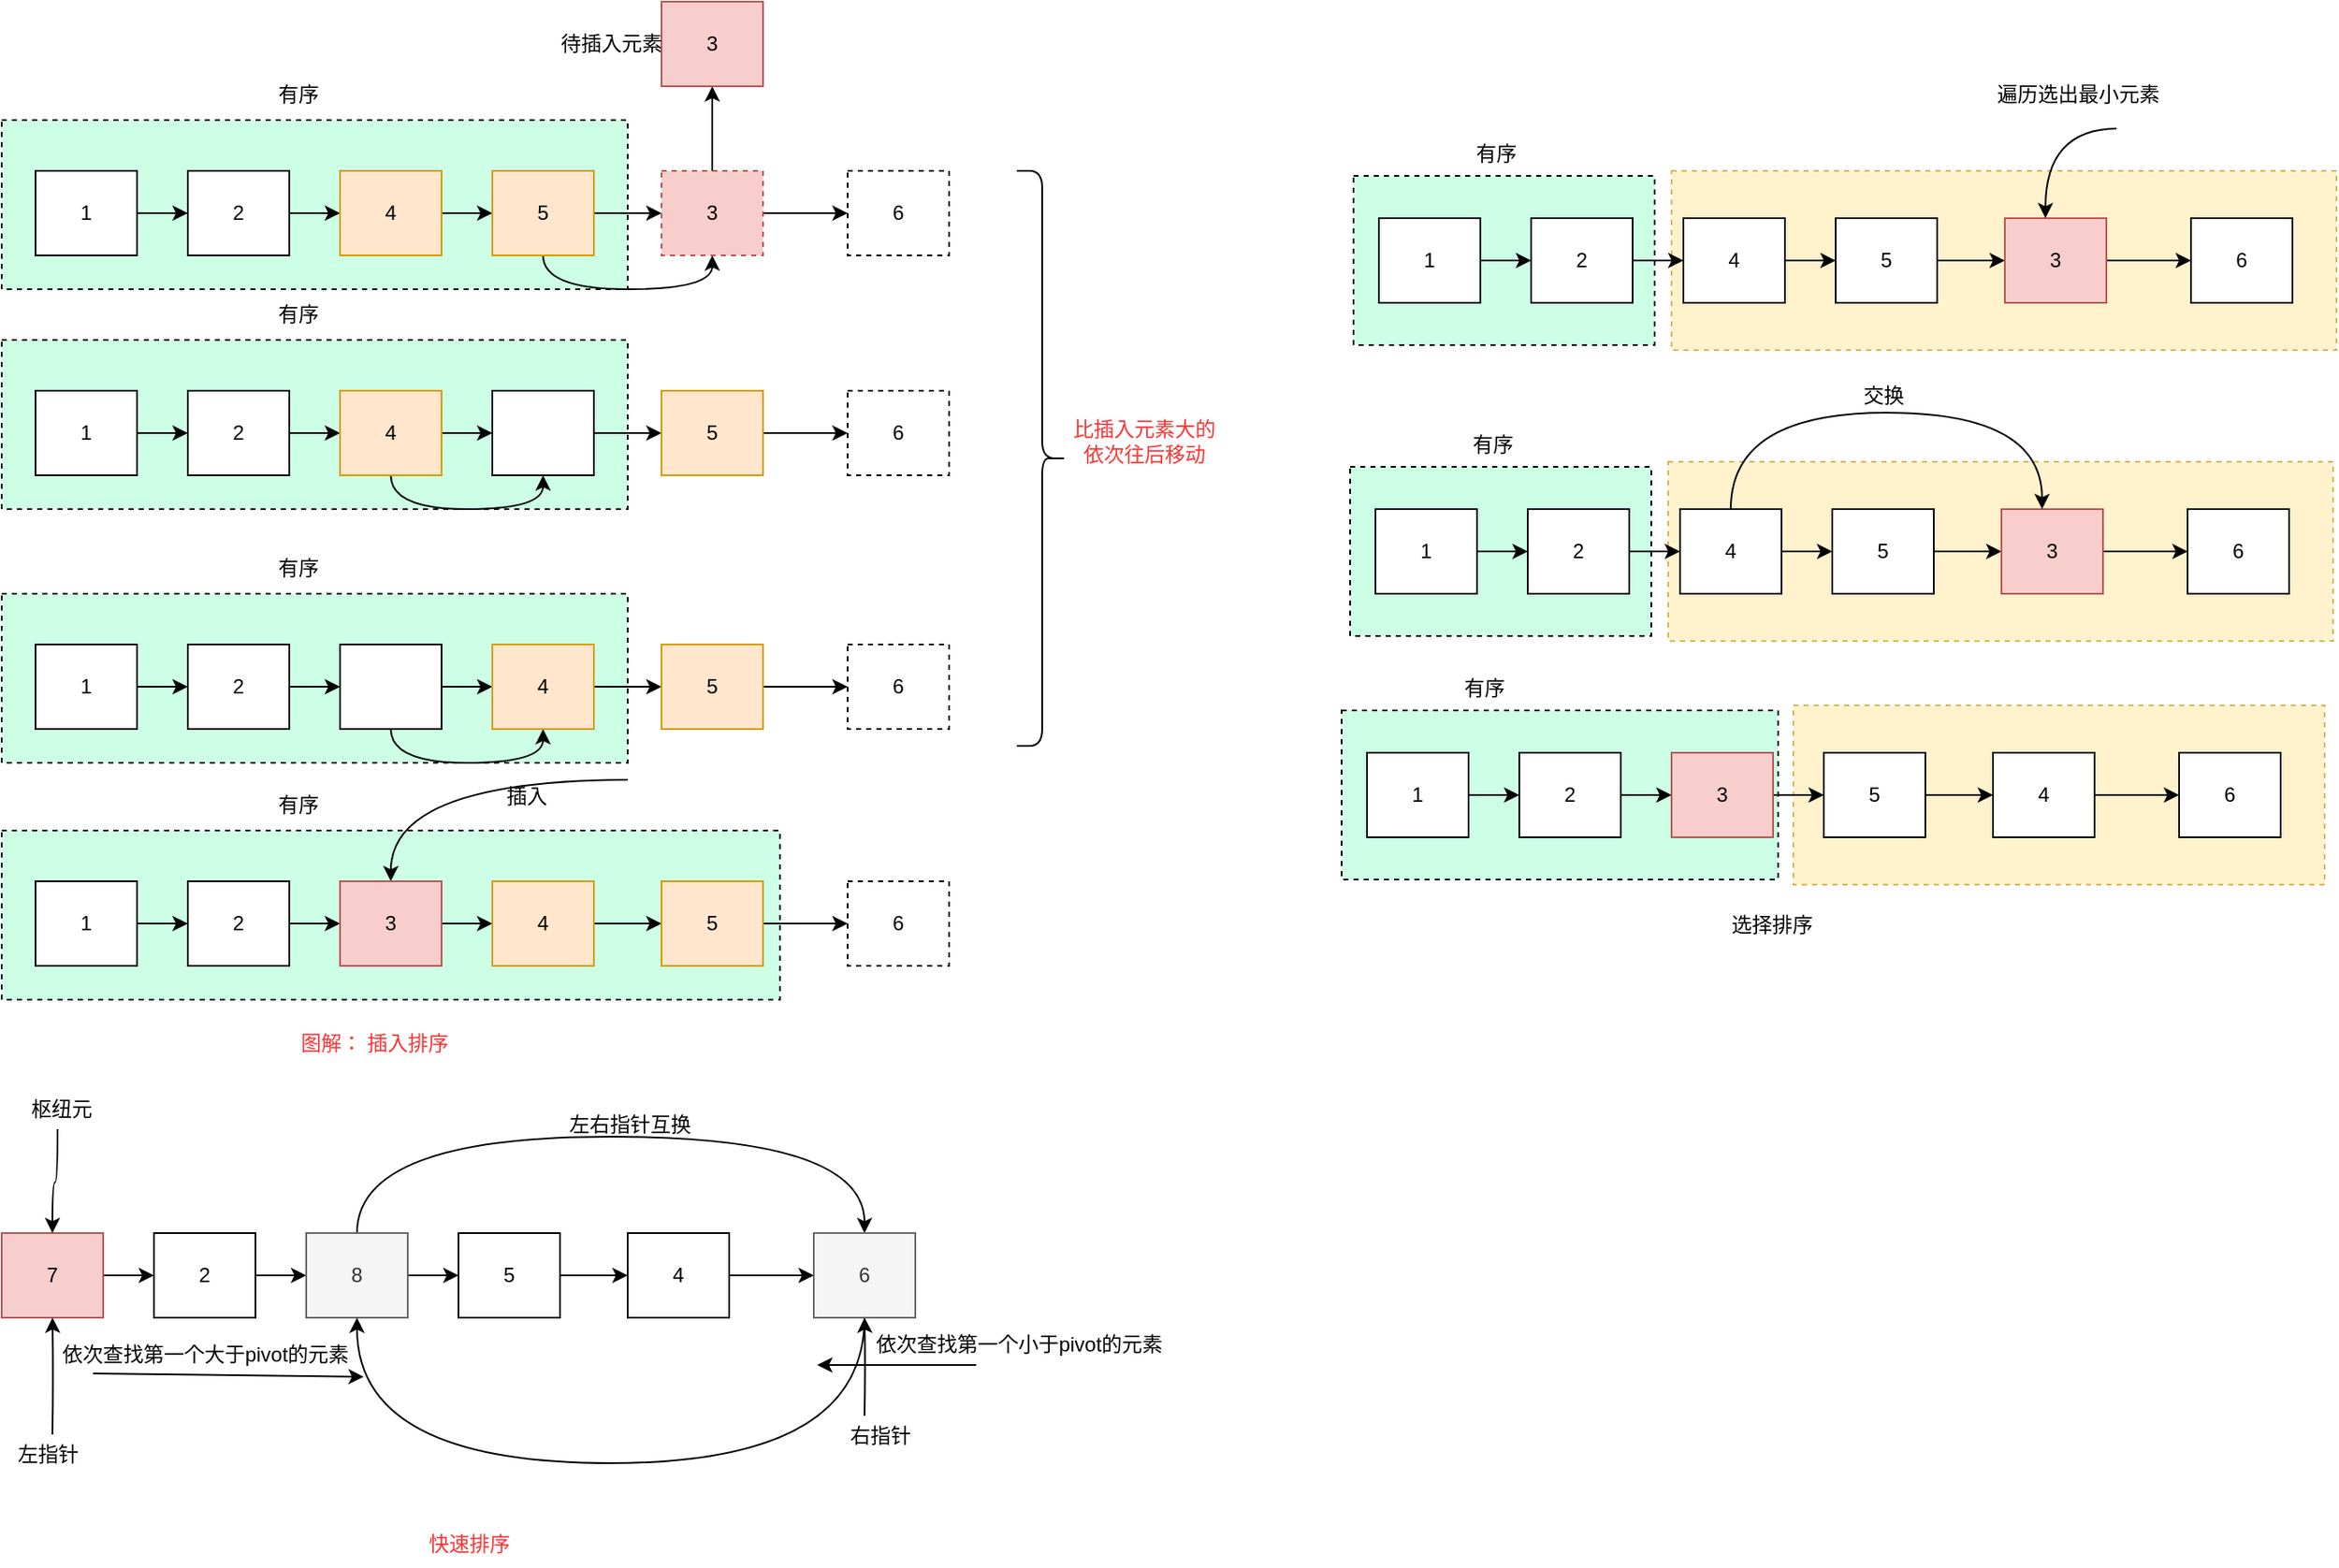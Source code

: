 <mxfile version="20.2.8" type="device" pages="2"><diagram id="nlC44COcaokmR6bf1YFJ" name="插入排序"><mxGraphModel dx="885" dy="680" grid="0" gridSize="10" guides="1" tooltips="1" connect="1" arrows="1" fold="1" page="0" pageScale="1" pageWidth="827" pageHeight="1169" math="0" shadow="0"><root><mxCell id="0"/><mxCell id="1" parent="0"/><mxCell id="fvYMQUZcNDTugjtBqAaT-16" value="" style="rounded=0;whiteSpace=wrap;html=1;fillColor=#fff2cc;dashed=1;strokeColor=#d6b656;" vertex="1" parent="1"><mxGeometry x="987" y="170" width="393" height="106" as="geometry"/></mxCell><mxCell id="fvYMQUZcNDTugjtBqAaT-14" value="" style="rounded=0;whiteSpace=wrap;html=1;dashed=1;fillColor=#CCFFE6;" vertex="1" parent="1"><mxGeometry x="799" y="173" width="178" height="100" as="geometry"/></mxCell><mxCell id="U-4gloCFDGITjhN9kvPn-51" value="" style="rounded=0;whiteSpace=wrap;html=1;dashed=1;fillColor=#CCFFE6;" vertex="1" parent="1"><mxGeometry y="560" width="460" height="100" as="geometry"/></mxCell><mxCell id="U-4gloCFDGITjhN9kvPn-13" value="" style="rounded=0;whiteSpace=wrap;html=1;dashed=1;fillColor=#CCFFE6;" vertex="1" parent="1"><mxGeometry y="140" width="370" height="100" as="geometry"/></mxCell><mxCell id="U-4gloCFDGITjhN9kvPn-3" value="" style="edgeStyle=orthogonalEdgeStyle;rounded=0;orthogonalLoop=1;jettySize=auto;html=1;" edge="1" parent="1" source="U-4gloCFDGITjhN9kvPn-1" target="U-4gloCFDGITjhN9kvPn-2"><mxGeometry relative="1" as="geometry"/></mxCell><mxCell id="U-4gloCFDGITjhN9kvPn-1" value="1" style="rounded=0;whiteSpace=wrap;html=1;" vertex="1" parent="1"><mxGeometry x="20" y="170" width="60" height="50" as="geometry"/></mxCell><mxCell id="U-4gloCFDGITjhN9kvPn-5" value="" style="edgeStyle=orthogonalEdgeStyle;rounded=0;orthogonalLoop=1;jettySize=auto;html=1;" edge="1" parent="1" source="U-4gloCFDGITjhN9kvPn-2" target="U-4gloCFDGITjhN9kvPn-4"><mxGeometry relative="1" as="geometry"/></mxCell><mxCell id="U-4gloCFDGITjhN9kvPn-2" value="2" style="rounded=0;whiteSpace=wrap;html=1;" vertex="1" parent="1"><mxGeometry x="110" y="170" width="60" height="50" as="geometry"/></mxCell><mxCell id="U-4gloCFDGITjhN9kvPn-7" value="" style="edgeStyle=orthogonalEdgeStyle;rounded=0;orthogonalLoop=1;jettySize=auto;html=1;" edge="1" parent="1" source="U-4gloCFDGITjhN9kvPn-4" target="U-4gloCFDGITjhN9kvPn-6"><mxGeometry relative="1" as="geometry"/></mxCell><mxCell id="U-4gloCFDGITjhN9kvPn-4" value="4" style="rounded=0;whiteSpace=wrap;html=1;fillColor=#ffe6cc;strokeColor=#d79b00;" vertex="1" parent="1"><mxGeometry x="200" y="170" width="60" height="50" as="geometry"/></mxCell><mxCell id="U-4gloCFDGITjhN9kvPn-10" value="" style="edgeStyle=orthogonalEdgeStyle;rounded=0;orthogonalLoop=1;jettySize=auto;html=1;" edge="1" parent="1" source="U-4gloCFDGITjhN9kvPn-6" target="U-4gloCFDGITjhN9kvPn-9"><mxGeometry relative="1" as="geometry"/></mxCell><mxCell id="U-4gloCFDGITjhN9kvPn-17" style="edgeStyle=orthogonalEdgeStyle;rounded=0;orthogonalLoop=1;jettySize=auto;html=1;exitX=0.5;exitY=1;exitDx=0;exitDy=0;entryX=0.5;entryY=1;entryDx=0;entryDy=0;curved=1;" edge="1" parent="1" source="U-4gloCFDGITjhN9kvPn-6" target="U-4gloCFDGITjhN9kvPn-9"><mxGeometry relative="1" as="geometry"/></mxCell><mxCell id="U-4gloCFDGITjhN9kvPn-6" value="5" style="rounded=0;whiteSpace=wrap;html=1;fillColor=#ffe6cc;strokeColor=#d79b00;" vertex="1" parent="1"><mxGeometry x="290" y="170" width="60" height="50" as="geometry"/></mxCell><mxCell id="U-4gloCFDGITjhN9kvPn-12" value="" style="edgeStyle=orthogonalEdgeStyle;rounded=0;orthogonalLoop=1;jettySize=auto;html=1;" edge="1" parent="1" source="U-4gloCFDGITjhN9kvPn-9" target="U-4gloCFDGITjhN9kvPn-11"><mxGeometry relative="1" as="geometry"/></mxCell><mxCell id="U-4gloCFDGITjhN9kvPn-16" value="" style="edgeStyle=orthogonalEdgeStyle;rounded=0;orthogonalLoop=1;jettySize=auto;html=1;" edge="1" parent="1" source="U-4gloCFDGITjhN9kvPn-9" target="U-4gloCFDGITjhN9kvPn-15"><mxGeometry relative="1" as="geometry"/></mxCell><mxCell id="U-4gloCFDGITjhN9kvPn-9" value="3" style="rounded=0;whiteSpace=wrap;html=1;fillColor=#f8cecc;strokeColor=#b85450;dashed=1;" vertex="1" parent="1"><mxGeometry x="390" y="170" width="60" height="50" as="geometry"/></mxCell><mxCell id="U-4gloCFDGITjhN9kvPn-11" value="6" style="rounded=0;whiteSpace=wrap;html=1;dashed=1;" vertex="1" parent="1"><mxGeometry x="500" y="170" width="60" height="50" as="geometry"/></mxCell><mxCell id="U-4gloCFDGITjhN9kvPn-14" value="有序" style="text;html=1;align=center;verticalAlign=middle;resizable=0;points=[];autosize=1;strokeColor=none;fillColor=none;" vertex="1" parent="1"><mxGeometry x="150" y="110" width="50" height="30" as="geometry"/></mxCell><mxCell id="U-4gloCFDGITjhN9kvPn-15" value="3" style="rounded=0;whiteSpace=wrap;html=1;fillColor=#f8cecc;strokeColor=#b85450;" vertex="1" parent="1"><mxGeometry x="390" y="70" width="60" height="50" as="geometry"/></mxCell><mxCell id="U-4gloCFDGITjhN9kvPn-18" value="" style="rounded=0;whiteSpace=wrap;html=1;dashed=1;fillColor=#CCFFE6;" vertex="1" parent="1"><mxGeometry y="270" width="370" height="100" as="geometry"/></mxCell><mxCell id="U-4gloCFDGITjhN9kvPn-19" value="" style="edgeStyle=orthogonalEdgeStyle;rounded=0;orthogonalLoop=1;jettySize=auto;html=1;" edge="1" parent="1" source="U-4gloCFDGITjhN9kvPn-20" target="U-4gloCFDGITjhN9kvPn-22"><mxGeometry relative="1" as="geometry"/></mxCell><mxCell id="U-4gloCFDGITjhN9kvPn-20" value="1" style="rounded=0;whiteSpace=wrap;html=1;" vertex="1" parent="1"><mxGeometry x="20" y="300" width="60" height="50" as="geometry"/></mxCell><mxCell id="U-4gloCFDGITjhN9kvPn-21" value="" style="edgeStyle=orthogonalEdgeStyle;rounded=0;orthogonalLoop=1;jettySize=auto;html=1;" edge="1" parent="1" source="U-4gloCFDGITjhN9kvPn-22" target="U-4gloCFDGITjhN9kvPn-24"><mxGeometry relative="1" as="geometry"/></mxCell><mxCell id="U-4gloCFDGITjhN9kvPn-22" value="2" style="rounded=0;whiteSpace=wrap;html=1;" vertex="1" parent="1"><mxGeometry x="110" y="300" width="60" height="50" as="geometry"/></mxCell><mxCell id="U-4gloCFDGITjhN9kvPn-23" value="" style="edgeStyle=orthogonalEdgeStyle;rounded=0;orthogonalLoop=1;jettySize=auto;html=1;" edge="1" parent="1" source="U-4gloCFDGITjhN9kvPn-24" target="U-4gloCFDGITjhN9kvPn-27"><mxGeometry relative="1" as="geometry"/></mxCell><mxCell id="U-4gloCFDGITjhN9kvPn-34" style="edgeStyle=orthogonalEdgeStyle;curved=1;rounded=0;orthogonalLoop=1;jettySize=auto;html=1;exitX=0.5;exitY=1;exitDx=0;exitDy=0;entryX=0.5;entryY=1;entryDx=0;entryDy=0;" edge="1" parent="1" source="U-4gloCFDGITjhN9kvPn-24" target="U-4gloCFDGITjhN9kvPn-27"><mxGeometry relative="1" as="geometry"/></mxCell><mxCell id="U-4gloCFDGITjhN9kvPn-24" value="4" style="rounded=0;whiteSpace=wrap;html=1;fillColor=#ffe6cc;strokeColor=#d79b00;" vertex="1" parent="1"><mxGeometry x="200" y="300" width="60" height="50" as="geometry"/></mxCell><mxCell id="U-4gloCFDGITjhN9kvPn-25" value="" style="edgeStyle=orthogonalEdgeStyle;rounded=0;orthogonalLoop=1;jettySize=auto;html=1;" edge="1" parent="1" source="U-4gloCFDGITjhN9kvPn-27" target="U-4gloCFDGITjhN9kvPn-30"><mxGeometry relative="1" as="geometry"/></mxCell><mxCell id="U-4gloCFDGITjhN9kvPn-27" value="" style="rounded=0;whiteSpace=wrap;html=1;" vertex="1" parent="1"><mxGeometry x="290" y="300" width="60" height="50" as="geometry"/></mxCell><mxCell id="U-4gloCFDGITjhN9kvPn-28" value="" style="edgeStyle=orthogonalEdgeStyle;rounded=0;orthogonalLoop=1;jettySize=auto;html=1;" edge="1" parent="1" source="U-4gloCFDGITjhN9kvPn-30" target="U-4gloCFDGITjhN9kvPn-31"><mxGeometry relative="1" as="geometry"/></mxCell><mxCell id="U-4gloCFDGITjhN9kvPn-30" value="5" style="rounded=0;whiteSpace=wrap;html=1;fillColor=#ffe6cc;strokeColor=#d79b00;" vertex="1" parent="1"><mxGeometry x="390" y="300" width="60" height="50" as="geometry"/></mxCell><mxCell id="U-4gloCFDGITjhN9kvPn-31" value="6" style="rounded=0;whiteSpace=wrap;html=1;dashed=1;" vertex="1" parent="1"><mxGeometry x="500" y="300" width="60" height="50" as="geometry"/></mxCell><mxCell id="U-4gloCFDGITjhN9kvPn-32" value="有序" style="text;html=1;align=center;verticalAlign=middle;resizable=0;points=[];autosize=1;strokeColor=none;fillColor=none;" vertex="1" parent="1"><mxGeometry x="150" y="240" width="50" height="30" as="geometry"/></mxCell><mxCell id="U-4gloCFDGITjhN9kvPn-35" value="" style="rounded=0;whiteSpace=wrap;html=1;dashed=1;fillColor=#CCFFE6;" vertex="1" parent="1"><mxGeometry y="420" width="370" height="100" as="geometry"/></mxCell><mxCell id="U-4gloCFDGITjhN9kvPn-36" value="" style="edgeStyle=orthogonalEdgeStyle;rounded=0;orthogonalLoop=1;jettySize=auto;html=1;" edge="1" parent="1" source="U-4gloCFDGITjhN9kvPn-37" target="U-4gloCFDGITjhN9kvPn-39"><mxGeometry relative="1" as="geometry"/></mxCell><mxCell id="U-4gloCFDGITjhN9kvPn-37" value="1" style="rounded=0;whiteSpace=wrap;html=1;" vertex="1" parent="1"><mxGeometry x="20" y="450" width="60" height="50" as="geometry"/></mxCell><mxCell id="U-4gloCFDGITjhN9kvPn-38" value="" style="edgeStyle=orthogonalEdgeStyle;rounded=0;orthogonalLoop=1;jettySize=auto;html=1;" edge="1" parent="1" source="U-4gloCFDGITjhN9kvPn-39" target="U-4gloCFDGITjhN9kvPn-42"><mxGeometry relative="1" as="geometry"/></mxCell><mxCell id="U-4gloCFDGITjhN9kvPn-39" value="2" style="rounded=0;whiteSpace=wrap;html=1;" vertex="1" parent="1"><mxGeometry x="110" y="450" width="60" height="50" as="geometry"/></mxCell><mxCell id="U-4gloCFDGITjhN9kvPn-40" value="" style="edgeStyle=orthogonalEdgeStyle;rounded=0;orthogonalLoop=1;jettySize=auto;html=1;" edge="1" parent="1" source="U-4gloCFDGITjhN9kvPn-42" target="U-4gloCFDGITjhN9kvPn-44"><mxGeometry relative="1" as="geometry"/></mxCell><mxCell id="U-4gloCFDGITjhN9kvPn-41" style="edgeStyle=orthogonalEdgeStyle;curved=1;rounded=0;orthogonalLoop=1;jettySize=auto;html=1;exitX=0.5;exitY=1;exitDx=0;exitDy=0;entryX=0.5;entryY=1;entryDx=0;entryDy=0;" edge="1" parent="1" source="U-4gloCFDGITjhN9kvPn-42" target="U-4gloCFDGITjhN9kvPn-44"><mxGeometry relative="1" as="geometry"/></mxCell><mxCell id="U-4gloCFDGITjhN9kvPn-42" value="" style="rounded=0;whiteSpace=wrap;html=1;" vertex="1" parent="1"><mxGeometry x="200" y="450" width="60" height="50" as="geometry"/></mxCell><mxCell id="U-4gloCFDGITjhN9kvPn-43" value="" style="edgeStyle=orthogonalEdgeStyle;rounded=0;orthogonalLoop=1;jettySize=auto;html=1;" edge="1" parent="1" source="U-4gloCFDGITjhN9kvPn-44" target="U-4gloCFDGITjhN9kvPn-47"><mxGeometry relative="1" as="geometry"/></mxCell><mxCell id="U-4gloCFDGITjhN9kvPn-44" value="4" style="rounded=0;whiteSpace=wrap;html=1;fillColor=#ffe6cc;strokeColor=#d79b00;" vertex="1" parent="1"><mxGeometry x="290" y="450" width="60" height="50" as="geometry"/></mxCell><mxCell id="U-4gloCFDGITjhN9kvPn-45" value="" style="edgeStyle=orthogonalEdgeStyle;rounded=0;orthogonalLoop=1;jettySize=auto;html=1;" edge="1" parent="1" source="U-4gloCFDGITjhN9kvPn-47" target="U-4gloCFDGITjhN9kvPn-48"><mxGeometry relative="1" as="geometry"/></mxCell><mxCell id="U-4gloCFDGITjhN9kvPn-66" style="edgeStyle=orthogonalEdgeStyle;curved=1;rounded=0;orthogonalLoop=1;jettySize=auto;html=1;" edge="1" parent="1" target="U-4gloCFDGITjhN9kvPn-58"><mxGeometry relative="1" as="geometry"><mxPoint x="370" y="530" as="sourcePoint"/></mxGeometry></mxCell><mxCell id="U-4gloCFDGITjhN9kvPn-47" value="5" style="rounded=0;whiteSpace=wrap;html=1;fillColor=#ffe6cc;strokeColor=#d79b00;" vertex="1" parent="1"><mxGeometry x="390" y="450" width="60" height="50" as="geometry"/></mxCell><mxCell id="U-4gloCFDGITjhN9kvPn-48" value="6" style="rounded=0;whiteSpace=wrap;html=1;dashed=1;" vertex="1" parent="1"><mxGeometry x="500" y="450" width="60" height="50" as="geometry"/></mxCell><mxCell id="U-4gloCFDGITjhN9kvPn-49" value="有序" style="text;html=1;align=center;verticalAlign=middle;resizable=0;points=[];autosize=1;strokeColor=none;fillColor=none;" vertex="1" parent="1"><mxGeometry x="150" y="390" width="50" height="30" as="geometry"/></mxCell><mxCell id="U-4gloCFDGITjhN9kvPn-52" value="" style="edgeStyle=orthogonalEdgeStyle;rounded=0;orthogonalLoop=1;jettySize=auto;html=1;" edge="1" parent="1" source="U-4gloCFDGITjhN9kvPn-53" target="U-4gloCFDGITjhN9kvPn-55"><mxGeometry relative="1" as="geometry"/></mxCell><mxCell id="U-4gloCFDGITjhN9kvPn-53" value="1" style="rounded=0;whiteSpace=wrap;html=1;" vertex="1" parent="1"><mxGeometry x="20" y="590" width="60" height="50" as="geometry"/></mxCell><mxCell id="U-4gloCFDGITjhN9kvPn-54" value="" style="edgeStyle=orthogonalEdgeStyle;rounded=0;orthogonalLoop=1;jettySize=auto;html=1;" edge="1" parent="1" source="U-4gloCFDGITjhN9kvPn-55" target="U-4gloCFDGITjhN9kvPn-58"><mxGeometry relative="1" as="geometry"/></mxCell><mxCell id="U-4gloCFDGITjhN9kvPn-55" value="2" style="rounded=0;whiteSpace=wrap;html=1;" vertex="1" parent="1"><mxGeometry x="110" y="590" width="60" height="50" as="geometry"/></mxCell><mxCell id="U-4gloCFDGITjhN9kvPn-56" value="" style="edgeStyle=orthogonalEdgeStyle;rounded=0;orthogonalLoop=1;jettySize=auto;html=1;" edge="1" parent="1" source="U-4gloCFDGITjhN9kvPn-58" target="U-4gloCFDGITjhN9kvPn-60"><mxGeometry relative="1" as="geometry"/></mxCell><mxCell id="U-4gloCFDGITjhN9kvPn-58" value="3" style="rounded=0;whiteSpace=wrap;html=1;fillColor=#f8cecc;strokeColor=#b85450;" vertex="1" parent="1"><mxGeometry x="200" y="590" width="60" height="50" as="geometry"/></mxCell><mxCell id="U-4gloCFDGITjhN9kvPn-59" value="" style="edgeStyle=orthogonalEdgeStyle;rounded=0;orthogonalLoop=1;jettySize=auto;html=1;" edge="1" parent="1" source="U-4gloCFDGITjhN9kvPn-60" target="U-4gloCFDGITjhN9kvPn-62"><mxGeometry relative="1" as="geometry"/></mxCell><mxCell id="U-4gloCFDGITjhN9kvPn-60" value="4" style="rounded=0;whiteSpace=wrap;html=1;fillColor=#ffe6cc;strokeColor=#d79b00;" vertex="1" parent="1"><mxGeometry x="290" y="590" width="60" height="50" as="geometry"/></mxCell><mxCell id="U-4gloCFDGITjhN9kvPn-61" value="" style="edgeStyle=orthogonalEdgeStyle;rounded=0;orthogonalLoop=1;jettySize=auto;html=1;" edge="1" parent="1" source="U-4gloCFDGITjhN9kvPn-62" target="U-4gloCFDGITjhN9kvPn-63"><mxGeometry relative="1" as="geometry"/></mxCell><mxCell id="U-4gloCFDGITjhN9kvPn-62" value="5" style="rounded=0;whiteSpace=wrap;html=1;fillColor=#ffe6cc;strokeColor=#d79b00;" vertex="1" parent="1"><mxGeometry x="390" y="590" width="60" height="50" as="geometry"/></mxCell><mxCell id="U-4gloCFDGITjhN9kvPn-63" value="6" style="rounded=0;whiteSpace=wrap;html=1;dashed=1;" vertex="1" parent="1"><mxGeometry x="500" y="590" width="60" height="50" as="geometry"/></mxCell><mxCell id="U-4gloCFDGITjhN9kvPn-64" value="有序" style="text;html=1;align=center;verticalAlign=middle;resizable=0;points=[];autosize=1;strokeColor=none;fillColor=none;" vertex="1" parent="1"><mxGeometry x="150" y="530" width="50" height="30" as="geometry"/></mxCell><mxCell id="U-4gloCFDGITjhN9kvPn-65" value="待插入元素" style="text;html=1;align=center;verticalAlign=middle;resizable=0;points=[];autosize=1;strokeColor=none;fillColor=none;" vertex="1" parent="1"><mxGeometry x="320" y="80" width="80" height="30" as="geometry"/></mxCell><mxCell id="U-4gloCFDGITjhN9kvPn-67" value="插入" style="text;html=1;align=center;verticalAlign=middle;resizable=0;points=[];autosize=1;strokeColor=none;fillColor=none;" vertex="1" parent="1"><mxGeometry x="285" y="525" width="50" height="30" as="geometry"/></mxCell><mxCell id="U-4gloCFDGITjhN9kvPn-68" value="" style="shape=curlyBracket;whiteSpace=wrap;html=1;rounded=1;flipH=1;fillColor=#CCFFE6;" vertex="1" parent="1"><mxGeometry x="600" y="170" width="30" height="340" as="geometry"/></mxCell><mxCell id="U-4gloCFDGITjhN9kvPn-69" value="&lt;font color=&quot;#ff3333&quot;&gt;比插入元素大的&lt;br&gt;依次往后移动&lt;/font&gt;" style="text;html=1;align=center;verticalAlign=middle;resizable=0;points=[];autosize=1;strokeColor=none;fillColor=none;" vertex="1" parent="1"><mxGeometry x="620" y="310" width="110" height="40" as="geometry"/></mxCell><mxCell id="fvYMQUZcNDTugjtBqAaT-1" value="图解： 插入排序" style="text;html=1;align=center;verticalAlign=middle;resizable=0;points=[];autosize=1;strokeColor=none;fillColor=none;fontColor=#FF3333;" vertex="1" parent="1"><mxGeometry x="167" y="673" width="105" height="26" as="geometry"/></mxCell><mxCell id="fvYMQUZcNDTugjtBqAaT-2" value="" style="edgeStyle=orthogonalEdgeStyle;rounded=0;orthogonalLoop=1;jettySize=auto;html=1;" edge="1" parent="1" source="fvYMQUZcNDTugjtBqAaT-3" target="fvYMQUZcNDTugjtBqAaT-5"><mxGeometry relative="1" as="geometry"/></mxCell><mxCell id="fvYMQUZcNDTugjtBqAaT-3" value="1" style="rounded=0;whiteSpace=wrap;html=1;" vertex="1" parent="1"><mxGeometry x="814" y="198" width="60" height="50" as="geometry"/></mxCell><mxCell id="fvYMQUZcNDTugjtBqAaT-4" value="" style="edgeStyle=orthogonalEdgeStyle;rounded=0;orthogonalLoop=1;jettySize=auto;html=1;" edge="1" parent="1" source="fvYMQUZcNDTugjtBqAaT-5" target="fvYMQUZcNDTugjtBqAaT-7"><mxGeometry relative="1" as="geometry"/></mxCell><mxCell id="fvYMQUZcNDTugjtBqAaT-5" value="2" style="rounded=0;whiteSpace=wrap;html=1;" vertex="1" parent="1"><mxGeometry x="904" y="198" width="60" height="50" as="geometry"/></mxCell><mxCell id="fvYMQUZcNDTugjtBqAaT-6" value="" style="edgeStyle=orthogonalEdgeStyle;rounded=0;orthogonalLoop=1;jettySize=auto;html=1;" edge="1" parent="1" source="fvYMQUZcNDTugjtBqAaT-7" target="fvYMQUZcNDTugjtBqAaT-10"><mxGeometry relative="1" as="geometry"/></mxCell><mxCell id="fvYMQUZcNDTugjtBqAaT-7" value="4" style="rounded=0;whiteSpace=wrap;html=1;" vertex="1" parent="1"><mxGeometry x="994" y="198" width="60" height="50" as="geometry"/></mxCell><mxCell id="fvYMQUZcNDTugjtBqAaT-8" value="" style="edgeStyle=orthogonalEdgeStyle;rounded=0;orthogonalLoop=1;jettySize=auto;html=1;" edge="1" parent="1" source="fvYMQUZcNDTugjtBqAaT-10" target="fvYMQUZcNDTugjtBqAaT-12"><mxGeometry relative="1" as="geometry"/></mxCell><mxCell id="fvYMQUZcNDTugjtBqAaT-10" value="5" style="rounded=0;whiteSpace=wrap;html=1;" vertex="1" parent="1"><mxGeometry x="1084" y="198" width="60" height="50" as="geometry"/></mxCell><mxCell id="fvYMQUZcNDTugjtBqAaT-11" value="" style="edgeStyle=orthogonalEdgeStyle;rounded=0;orthogonalLoop=1;jettySize=auto;html=1;" edge="1" parent="1" source="fvYMQUZcNDTugjtBqAaT-12" target="fvYMQUZcNDTugjtBqAaT-13"><mxGeometry relative="1" as="geometry"/></mxCell><mxCell id="fvYMQUZcNDTugjtBqAaT-12" value="3" style="rounded=0;whiteSpace=wrap;html=1;fillColor=#f8cecc;strokeColor=#b85450;" vertex="1" parent="1"><mxGeometry x="1184" y="198" width="60" height="50" as="geometry"/></mxCell><mxCell id="fvYMQUZcNDTugjtBqAaT-18" style="edgeStyle=orthogonalEdgeStyle;curved=1;rounded=0;orthogonalLoop=1;jettySize=auto;html=1;entryX=0.4;entryY=0;entryDx=0;entryDy=0;entryPerimeter=0;fontColor=#000000;" edge="1" parent="1" target="fvYMQUZcNDTugjtBqAaT-12"><mxGeometry relative="1" as="geometry"><mxPoint x="1250" y="145" as="sourcePoint"/></mxGeometry></mxCell><mxCell id="fvYMQUZcNDTugjtBqAaT-13" value="6" style="rounded=0;whiteSpace=wrap;html=1;" vertex="1" parent="1"><mxGeometry x="1294" y="198" width="60" height="50" as="geometry"/></mxCell><mxCell id="fvYMQUZcNDTugjtBqAaT-15" value="&lt;font color=&quot;#000000&quot;&gt;有序&lt;/font&gt;" style="text;html=1;align=center;verticalAlign=middle;resizable=0;points=[];autosize=1;strokeColor=none;fillColor=none;fontColor=#FF3333;" vertex="1" parent="1"><mxGeometry x="862" y="147" width="42" height="26" as="geometry"/></mxCell><mxCell id="fvYMQUZcNDTugjtBqAaT-19" value="遍历选出最小元素" style="text;html=1;align=center;verticalAlign=middle;resizable=0;points=[];autosize=1;strokeColor=none;fillColor=none;fontColor=#000000;" vertex="1" parent="1"><mxGeometry x="1170" y="112" width="114" height="26" as="geometry"/></mxCell><mxCell id="fvYMQUZcNDTugjtBqAaT-20" value="" style="rounded=0;whiteSpace=wrap;html=1;fillColor=#fff2cc;dashed=1;strokeColor=#d6b656;" vertex="1" parent="1"><mxGeometry x="985" y="342" width="393" height="106" as="geometry"/></mxCell><mxCell id="fvYMQUZcNDTugjtBqAaT-21" value="" style="rounded=0;whiteSpace=wrap;html=1;dashed=1;fillColor=#CCFFE6;" vertex="1" parent="1"><mxGeometry x="797" y="345" width="178" height="100" as="geometry"/></mxCell><mxCell id="fvYMQUZcNDTugjtBqAaT-22" value="" style="edgeStyle=orthogonalEdgeStyle;rounded=0;orthogonalLoop=1;jettySize=auto;html=1;" edge="1" parent="1" source="fvYMQUZcNDTugjtBqAaT-23" target="fvYMQUZcNDTugjtBqAaT-25"><mxGeometry relative="1" as="geometry"/></mxCell><mxCell id="fvYMQUZcNDTugjtBqAaT-23" value="1" style="rounded=0;whiteSpace=wrap;html=1;" vertex="1" parent="1"><mxGeometry x="812" y="370" width="60" height="50" as="geometry"/></mxCell><mxCell id="fvYMQUZcNDTugjtBqAaT-24" value="" style="edgeStyle=orthogonalEdgeStyle;rounded=0;orthogonalLoop=1;jettySize=auto;html=1;" edge="1" parent="1" source="fvYMQUZcNDTugjtBqAaT-25" target="fvYMQUZcNDTugjtBqAaT-27"><mxGeometry relative="1" as="geometry"/></mxCell><mxCell id="fvYMQUZcNDTugjtBqAaT-25" value="2" style="rounded=0;whiteSpace=wrap;html=1;" vertex="1" parent="1"><mxGeometry x="902" y="370" width="60" height="50" as="geometry"/></mxCell><mxCell id="fvYMQUZcNDTugjtBqAaT-26" value="" style="edgeStyle=orthogonalEdgeStyle;rounded=0;orthogonalLoop=1;jettySize=auto;html=1;" edge="1" parent="1" source="fvYMQUZcNDTugjtBqAaT-27" target="fvYMQUZcNDTugjtBqAaT-29"><mxGeometry relative="1" as="geometry"/></mxCell><mxCell id="fvYMQUZcNDTugjtBqAaT-27" value="4" style="rounded=0;whiteSpace=wrap;html=1;" vertex="1" parent="1"><mxGeometry x="992" y="370" width="60" height="50" as="geometry"/></mxCell><mxCell id="fvYMQUZcNDTugjtBqAaT-28" value="" style="edgeStyle=orthogonalEdgeStyle;rounded=0;orthogonalLoop=1;jettySize=auto;html=1;" edge="1" parent="1" source="fvYMQUZcNDTugjtBqAaT-29" target="fvYMQUZcNDTugjtBqAaT-31"><mxGeometry relative="1" as="geometry"/></mxCell><mxCell id="fvYMQUZcNDTugjtBqAaT-29" value="5" style="rounded=0;whiteSpace=wrap;html=1;" vertex="1" parent="1"><mxGeometry x="1082" y="370" width="60" height="50" as="geometry"/></mxCell><mxCell id="fvYMQUZcNDTugjtBqAaT-30" value="" style="edgeStyle=orthogonalEdgeStyle;rounded=0;orthogonalLoop=1;jettySize=auto;html=1;" edge="1" parent="1" source="fvYMQUZcNDTugjtBqAaT-31" target="fvYMQUZcNDTugjtBqAaT-33"><mxGeometry relative="1" as="geometry"/></mxCell><mxCell id="fvYMQUZcNDTugjtBqAaT-31" value="3" style="rounded=0;whiteSpace=wrap;html=1;fillColor=#f8cecc;strokeColor=#b85450;" vertex="1" parent="1"><mxGeometry x="1182" y="370" width="60" height="50" as="geometry"/></mxCell><mxCell id="fvYMQUZcNDTugjtBqAaT-32" style="edgeStyle=orthogonalEdgeStyle;curved=1;rounded=0;orthogonalLoop=1;jettySize=auto;html=1;entryX=0.4;entryY=0;entryDx=0;entryDy=0;entryPerimeter=0;fontColor=#000000;exitX=0.5;exitY=0;exitDx=0;exitDy=0;" edge="1" parent="1" target="fvYMQUZcNDTugjtBqAaT-31" source="fvYMQUZcNDTugjtBqAaT-27"><mxGeometry relative="1" as="geometry"><mxPoint x="1248" y="317" as="sourcePoint"/><Array as="points"><mxPoint x="1022" y="313"/><mxPoint x="1206" y="313"/></Array></mxGeometry></mxCell><mxCell id="fvYMQUZcNDTugjtBqAaT-33" value="6" style="rounded=0;whiteSpace=wrap;html=1;" vertex="1" parent="1"><mxGeometry x="1292" y="370" width="60" height="50" as="geometry"/></mxCell><mxCell id="fvYMQUZcNDTugjtBqAaT-34" value="&lt;font color=&quot;#000000&quot;&gt;有序&lt;/font&gt;" style="text;html=1;align=center;verticalAlign=middle;resizable=0;points=[];autosize=1;strokeColor=none;fillColor=none;fontColor=#FF3333;" vertex="1" parent="1"><mxGeometry x="860" y="319" width="42" height="26" as="geometry"/></mxCell><mxCell id="fvYMQUZcNDTugjtBqAaT-35" value="交换" style="text;html=1;align=center;verticalAlign=middle;resizable=0;points=[];autosize=1;strokeColor=none;fillColor=none;fontColor=#000000;" vertex="1" parent="1"><mxGeometry x="1091" y="290" width="42" height="26" as="geometry"/></mxCell><mxCell id="fvYMQUZcNDTugjtBqAaT-36" value="" style="rounded=0;whiteSpace=wrap;html=1;fillColor=#fff2cc;dashed=1;strokeColor=#d6b656;" vertex="1" parent="1"><mxGeometry x="1059" y="486" width="314" height="106" as="geometry"/></mxCell><mxCell id="fvYMQUZcNDTugjtBqAaT-37" value="" style="rounded=0;whiteSpace=wrap;html=1;dashed=1;fillColor=#CCFFE6;" vertex="1" parent="1"><mxGeometry x="792" y="489" width="258" height="100" as="geometry"/></mxCell><mxCell id="fvYMQUZcNDTugjtBqAaT-38" value="" style="edgeStyle=orthogonalEdgeStyle;rounded=0;orthogonalLoop=1;jettySize=auto;html=1;" edge="1" parent="1" source="fvYMQUZcNDTugjtBqAaT-39" target="fvYMQUZcNDTugjtBqAaT-41"><mxGeometry relative="1" as="geometry"/></mxCell><mxCell id="fvYMQUZcNDTugjtBqAaT-39" value="1" style="rounded=0;whiteSpace=wrap;html=1;" vertex="1" parent="1"><mxGeometry x="807" y="514" width="60" height="50" as="geometry"/></mxCell><mxCell id="fvYMQUZcNDTugjtBqAaT-40" value="" style="edgeStyle=orthogonalEdgeStyle;rounded=0;orthogonalLoop=1;jettySize=auto;html=1;" edge="1" parent="1" source="fvYMQUZcNDTugjtBqAaT-41" target="fvYMQUZcNDTugjtBqAaT-43"><mxGeometry relative="1" as="geometry"/></mxCell><mxCell id="fvYMQUZcNDTugjtBqAaT-41" value="2" style="rounded=0;whiteSpace=wrap;html=1;" vertex="1" parent="1"><mxGeometry x="897" y="514" width="60" height="50" as="geometry"/></mxCell><mxCell id="fvYMQUZcNDTugjtBqAaT-42" value="" style="edgeStyle=orthogonalEdgeStyle;rounded=0;orthogonalLoop=1;jettySize=auto;html=1;" edge="1" parent="1" source="fvYMQUZcNDTugjtBqAaT-43" target="fvYMQUZcNDTugjtBqAaT-45"><mxGeometry relative="1" as="geometry"/></mxCell><mxCell id="fvYMQUZcNDTugjtBqAaT-43" value="3" style="rounded=0;whiteSpace=wrap;html=1;fillColor=#f8cecc;strokeColor=#b85450;" vertex="1" parent="1"><mxGeometry x="987" y="514" width="60" height="50" as="geometry"/></mxCell><mxCell id="fvYMQUZcNDTugjtBqAaT-44" value="" style="edgeStyle=orthogonalEdgeStyle;rounded=0;orthogonalLoop=1;jettySize=auto;html=1;" edge="1" parent="1" source="fvYMQUZcNDTugjtBqAaT-45" target="fvYMQUZcNDTugjtBqAaT-47"><mxGeometry relative="1" as="geometry"/></mxCell><mxCell id="fvYMQUZcNDTugjtBqAaT-45" value="5" style="rounded=0;whiteSpace=wrap;html=1;" vertex="1" parent="1"><mxGeometry x="1077" y="514" width="60" height="50" as="geometry"/></mxCell><mxCell id="fvYMQUZcNDTugjtBqAaT-46" value="" style="edgeStyle=orthogonalEdgeStyle;rounded=0;orthogonalLoop=1;jettySize=auto;html=1;" edge="1" parent="1" source="fvYMQUZcNDTugjtBqAaT-47" target="fvYMQUZcNDTugjtBqAaT-49"><mxGeometry relative="1" as="geometry"/></mxCell><mxCell id="fvYMQUZcNDTugjtBqAaT-47" value="4" style="rounded=0;whiteSpace=wrap;html=1;" vertex="1" parent="1"><mxGeometry x="1177" y="514" width="60" height="50" as="geometry"/></mxCell><mxCell id="fvYMQUZcNDTugjtBqAaT-49" value="6" style="rounded=0;whiteSpace=wrap;html=1;" vertex="1" parent="1"><mxGeometry x="1287" y="514" width="60" height="50" as="geometry"/></mxCell><mxCell id="fvYMQUZcNDTugjtBqAaT-50" value="&lt;font color=&quot;#000000&quot;&gt;有序&lt;/font&gt;" style="text;html=1;align=center;verticalAlign=middle;resizable=0;points=[];autosize=1;strokeColor=none;fillColor=none;fontColor=#FF3333;" vertex="1" parent="1"><mxGeometry x="855" y="463" width="42" height="26" as="geometry"/></mxCell><mxCell id="fvYMQUZcNDTugjtBqAaT-51" value="选择排序" style="text;html=1;align=center;verticalAlign=middle;resizable=0;points=[];autosize=1;strokeColor=none;fillColor=none;fontColor=#000000;" vertex="1" parent="1"><mxGeometry x="1013" y="603" width="66" height="26" as="geometry"/></mxCell><mxCell id="fvYMQUZcNDTugjtBqAaT-52" value="" style="edgeStyle=orthogonalEdgeStyle;rounded=0;orthogonalLoop=1;jettySize=auto;html=1;" edge="1" parent="1" source="fvYMQUZcNDTugjtBqAaT-53" target="fvYMQUZcNDTugjtBqAaT-55"><mxGeometry relative="1" as="geometry"/></mxCell><mxCell id="fvYMQUZcNDTugjtBqAaT-53" value="7" style="rounded=0;whiteSpace=wrap;html=1;fillColor=#f8cecc;strokeColor=#b85450;" vertex="1" parent="1"><mxGeometry y="798" width="60" height="50" as="geometry"/></mxCell><mxCell id="fvYMQUZcNDTugjtBqAaT-54" value="" style="edgeStyle=orthogonalEdgeStyle;rounded=0;orthogonalLoop=1;jettySize=auto;html=1;" edge="1" parent="1" source="fvYMQUZcNDTugjtBqAaT-55" target="fvYMQUZcNDTugjtBqAaT-57"><mxGeometry relative="1" as="geometry"/></mxCell><mxCell id="fvYMQUZcNDTugjtBqAaT-63" style="edgeStyle=orthogonalEdgeStyle;curved=1;rounded=0;orthogonalLoop=1;jettySize=auto;html=1;entryX=0.5;entryY=0;entryDx=0;entryDy=0;fontColor=#000000;exitX=0.463;exitY=0.942;exitDx=0;exitDy=0;exitPerimeter=0;" edge="1" parent="1" source="fvYMQUZcNDTugjtBqAaT-64" target="fvYMQUZcNDTugjtBqAaT-53"><mxGeometry relative="1" as="geometry"><mxPoint x="76" y="728" as="sourcePoint"/></mxGeometry></mxCell><mxCell id="fvYMQUZcNDTugjtBqAaT-65" style="edgeStyle=orthogonalEdgeStyle;curved=1;rounded=0;orthogonalLoop=1;jettySize=auto;html=1;entryX=0.5;entryY=1;entryDx=0;entryDy=0;fontColor=#000000;" edge="1" parent="1" target="fvYMQUZcNDTugjtBqAaT-53"><mxGeometry relative="1" as="geometry"><mxPoint x="30" y="917" as="sourcePoint"/></mxGeometry></mxCell><mxCell id="fvYMQUZcNDTugjtBqAaT-55" value="2" style="rounded=0;whiteSpace=wrap;html=1;" vertex="1" parent="1"><mxGeometry x="90" y="798" width="60" height="50" as="geometry"/></mxCell><mxCell id="fvYMQUZcNDTugjtBqAaT-56" value="" style="edgeStyle=orthogonalEdgeStyle;rounded=0;orthogonalLoop=1;jettySize=auto;html=1;" edge="1" parent="1" source="fvYMQUZcNDTugjtBqAaT-57" target="fvYMQUZcNDTugjtBqAaT-59"><mxGeometry relative="1" as="geometry"/></mxCell><mxCell id="fvYMQUZcNDTugjtBqAaT-72" style="edgeStyle=orthogonalEdgeStyle;curved=1;rounded=0;orthogonalLoop=1;jettySize=auto;html=1;exitX=0.5;exitY=0;exitDx=0;exitDy=0;entryX=0.5;entryY=0;entryDx=0;entryDy=0;fontColor=#000000;" edge="1" parent="1" source="fvYMQUZcNDTugjtBqAaT-57" target="fvYMQUZcNDTugjtBqAaT-62"><mxGeometry relative="1" as="geometry"><Array as="points"><mxPoint x="210" y="741"/><mxPoint x="510" y="741"/></Array></mxGeometry></mxCell><mxCell id="fvYMQUZcNDTugjtBqAaT-57" value="8" style="rounded=0;whiteSpace=wrap;html=1;fillColor=#f5f5f5;fontColor=#333333;strokeColor=#666666;" vertex="1" parent="1"><mxGeometry x="180" y="798" width="60" height="50" as="geometry"/></mxCell><mxCell id="fvYMQUZcNDTugjtBqAaT-58" value="" style="edgeStyle=orthogonalEdgeStyle;rounded=0;orthogonalLoop=1;jettySize=auto;html=1;" edge="1" parent="1" source="fvYMQUZcNDTugjtBqAaT-59" target="fvYMQUZcNDTugjtBqAaT-61"><mxGeometry relative="1" as="geometry"/></mxCell><mxCell id="fvYMQUZcNDTugjtBqAaT-59" value="5" style="rounded=0;whiteSpace=wrap;html=1;" vertex="1" parent="1"><mxGeometry x="270" y="798" width="60" height="50" as="geometry"/></mxCell><mxCell id="fvYMQUZcNDTugjtBqAaT-60" value="" style="edgeStyle=orthogonalEdgeStyle;rounded=0;orthogonalLoop=1;jettySize=auto;html=1;" edge="1" parent="1" source="fvYMQUZcNDTugjtBqAaT-61" target="fvYMQUZcNDTugjtBqAaT-62"><mxGeometry relative="1" as="geometry"/></mxCell><mxCell id="fvYMQUZcNDTugjtBqAaT-66" style="edgeStyle=orthogonalEdgeStyle;curved=1;rounded=0;orthogonalLoop=1;jettySize=auto;html=1;entryX=0.5;entryY=1;entryDx=0;entryDy=0;fontColor=#000000;" edge="1" parent="1" target="fvYMQUZcNDTugjtBqAaT-62"><mxGeometry relative="1" as="geometry"><mxPoint x="510" y="906" as="sourcePoint"/></mxGeometry></mxCell><mxCell id="fvYMQUZcNDTugjtBqAaT-61" value="4" style="rounded=0;whiteSpace=wrap;html=1;" vertex="1" parent="1"><mxGeometry x="370" y="798" width="60" height="50" as="geometry"/></mxCell><mxCell id="fvYMQUZcNDTugjtBqAaT-73" style="edgeStyle=orthogonalEdgeStyle;curved=1;rounded=0;orthogonalLoop=1;jettySize=auto;html=1;exitX=0.5;exitY=1;exitDx=0;exitDy=0;entryX=0.5;entryY=1;entryDx=0;entryDy=0;fontColor=#000000;" edge="1" parent="1" source="fvYMQUZcNDTugjtBqAaT-62" target="fvYMQUZcNDTugjtBqAaT-57"><mxGeometry relative="1" as="geometry"><Array as="points"><mxPoint x="510" y="934"/><mxPoint x="210" y="934"/></Array></mxGeometry></mxCell><mxCell id="fvYMQUZcNDTugjtBqAaT-62" value="6" style="rounded=0;whiteSpace=wrap;html=1;fillColor=#f5f5f5;fontColor=#333333;strokeColor=#666666;" vertex="1" parent="1"><mxGeometry x="480" y="798" width="60" height="50" as="geometry"/></mxCell><mxCell id="fvYMQUZcNDTugjtBqAaT-64" value="枢纽元" style="text;html=1;align=center;verticalAlign=middle;resizable=0;points=[];autosize=1;strokeColor=none;fillColor=none;fontColor=#000000;" vertex="1" parent="1"><mxGeometry x="8" y="712" width="54" height="26" as="geometry"/></mxCell><mxCell id="fvYMQUZcNDTugjtBqAaT-67" value="左指针" style="text;html=1;align=center;verticalAlign=middle;resizable=0;points=[];autosize=1;strokeColor=none;fillColor=none;fontColor=#000000;" vertex="1" parent="1"><mxGeometry y="916" width="54" height="26" as="geometry"/></mxCell><mxCell id="fvYMQUZcNDTugjtBqAaT-69" value="右指针" style="text;html=1;align=center;verticalAlign=middle;resizable=0;points=[];autosize=1;strokeColor=none;fillColor=none;fontColor=#000000;" vertex="1" parent="1"><mxGeometry x="492" y="905" width="54" height="26" as="geometry"/></mxCell><mxCell id="fvYMQUZcNDTugjtBqAaT-70" value="" style="endArrow=classic;html=1;rounded=0;fontColor=#000000;curved=1;" edge="1" parent="1"><mxGeometry width="50" height="50" relative="1" as="geometry"><mxPoint x="54" y="881" as="sourcePoint"/><mxPoint x="214" y="883" as="targetPoint"/></mxGeometry></mxCell><mxCell id="fvYMQUZcNDTugjtBqAaT-71" value="依次查找第一个大于pivot的元素" style="text;html=1;align=center;verticalAlign=middle;resizable=0;points=[];autosize=1;strokeColor=none;fillColor=none;fontColor=#000000;" vertex="1" parent="1"><mxGeometry x="26.5" y="857" width="187" height="26" as="geometry"/></mxCell><mxCell id="fvYMQUZcNDTugjtBqAaT-75" value="" style="endArrow=classic;html=1;rounded=0;fontColor=#000000;curved=1;" edge="1" parent="1"><mxGeometry width="50" height="50" relative="1" as="geometry"><mxPoint x="576" y="876" as="sourcePoint"/><mxPoint x="482" y="876" as="targetPoint"/></mxGeometry></mxCell><mxCell id="fvYMQUZcNDTugjtBqAaT-76" value="依次查找第一个小于pivot的元素" style="text;html=1;align=center;verticalAlign=middle;resizable=0;points=[];autosize=1;strokeColor=none;fillColor=none;fontColor=#000000;" vertex="1" parent="1"><mxGeometry x="507" y="851" width="187" height="26" as="geometry"/></mxCell><mxCell id="fvYMQUZcNDTugjtBqAaT-77" value="左右指针互换" style="text;html=1;align=center;verticalAlign=middle;resizable=0;points=[];autosize=1;strokeColor=none;fillColor=none;fontColor=#000000;" vertex="1" parent="1"><mxGeometry x="326" y="721" width="90" height="26" as="geometry"/></mxCell><mxCell id="fvYMQUZcNDTugjtBqAaT-78" value="&lt;font color=&quot;#ff3333&quot;&gt;快速排序&lt;/font&gt;" style="text;html=1;align=center;verticalAlign=middle;resizable=0;points=[];autosize=1;strokeColor=none;fillColor=none;fontColor=#000000;" vertex="1" parent="1"><mxGeometry x="243" y="969" width="66" height="26" as="geometry"/></mxCell></root></mxGraphModel></diagram><diagram id="b9iglVBywvbAQJolbnjG" name="spark shuffle"><mxGraphModel dx="1285" dy="680" grid="0" gridSize="10" guides="1" tooltips="1" connect="1" arrows="1" fold="1" page="0" pageScale="1" pageWidth="827" pageHeight="1169" math="0" shadow="0"><root><mxCell id="0"/><mxCell id="1" parent="0"/><mxCell id="thvEWN82IkVthuQrV6Ww-56" value="" style="rounded=0;whiteSpace=wrap;html=1;dashed=1;" vertex="1" parent="1"><mxGeometry x="67" y="748" width="627" height="174" as="geometry"/></mxCell><mxCell id="thvEWN82IkVthuQrV6Ww-55" value="" style="rounded=0;whiteSpace=wrap;html=1;dashed=1;" vertex="1" parent="1"><mxGeometry x="-14" y="226" width="754" height="522" as="geometry"/></mxCell><mxCell id="thvEWN82IkVthuQrV6Ww-3" value="" style="edgeStyle=orthogonalEdgeStyle;curved=1;rounded=0;orthogonalLoop=1;jettySize=auto;html=1;fontColor=#000000;" edge="1" parent="1" source="thvEWN82IkVthuQrV6Ww-1" target="thvEWN82IkVthuQrV6Ww-2"><mxGeometry relative="1" as="geometry"/></mxCell><mxCell id="thvEWN82IkVthuQrV6Ww-1" value="&lt;font color=&quot;#000000&quot;&gt;Hash Shuffle&lt;/font&gt;" style="rounded=0;whiteSpace=wrap;html=1;fontColor=#FF3333;fillColor=#FFFFFF;" vertex="1" parent="1"><mxGeometry x="-205" y="197" width="120" height="60" as="geometry"/></mxCell><mxCell id="thvEWN82IkVthuQrV6Ww-2" value="&lt;font color=&quot;#000000&quot;&gt;SortShuffle&lt;/font&gt;" style="rounded=0;whiteSpace=wrap;html=1;fontColor=#FF3333;fillColor=#FFFFFF;" vertex="1" parent="1"><mxGeometry x="-205" y="337" width="120" height="60" as="geometry"/></mxCell><mxCell id="thvEWN82IkVthuQrV6Ww-6" value="" style="edgeStyle=orthogonalEdgeStyle;curved=1;rounded=0;orthogonalLoop=1;jettySize=auto;html=1;fontColor=#000000;" edge="1" parent="1" source="thvEWN82IkVthuQrV6Ww-4" target="thvEWN82IkVthuQrV6Ww-5"><mxGeometry relative="1" as="geometry"/></mxCell><mxCell id="thvEWN82IkVthuQrV6Ww-4" value="task" style="ellipse;whiteSpace=wrap;html=1;aspect=fixed;fontColor=#000000;fillColor=#FFFFFF;" vertex="1" parent="1"><mxGeometry x="134" y="237" width="45" height="45" as="geometry"/></mxCell><mxCell id="thvEWN82IkVthuQrV6Ww-31" style="edgeStyle=orthogonalEdgeStyle;rounded=0;orthogonalLoop=1;jettySize=auto;html=1;exitX=0.5;exitY=1;exitDx=0;exitDy=0;fontColor=#000000;" edge="1" parent="1" source="thvEWN82IkVthuQrV6Ww-5" target="thvEWN82IkVthuQrV6Ww-28"><mxGeometry relative="1" as="geometry"/></mxCell><mxCell id="thvEWN82IkVthuQrV6Ww-32" style="edgeStyle=orthogonalEdgeStyle;rounded=0;orthogonalLoop=1;jettySize=auto;html=1;exitX=0.5;exitY=1;exitDx=0;exitDy=0;entryX=0.5;entryY=0;entryDx=0;entryDy=0;fontColor=#000000;" edge="1" parent="1" source="thvEWN82IkVthuQrV6Ww-5" target="thvEWN82IkVthuQrV6Ww-29"><mxGeometry relative="1" as="geometry"/></mxCell><mxCell id="thvEWN82IkVthuQrV6Ww-33" style="edgeStyle=orthogonalEdgeStyle;rounded=0;orthogonalLoop=1;jettySize=auto;html=1;exitX=0.5;exitY=1;exitDx=0;exitDy=0;entryX=0.5;entryY=0;entryDx=0;entryDy=0;fontColor=#000000;" edge="1" parent="1" source="thvEWN82IkVthuQrV6Ww-5" target="thvEWN82IkVthuQrV6Ww-30"><mxGeometry relative="1" as="geometry"/></mxCell><mxCell id="thvEWN82IkVthuQrV6Ww-5" value="内存缓冲" style="whiteSpace=wrap;html=1;fillColor=#CCFFE6;fontColor=#000000;" vertex="1" parent="1"><mxGeometry x="96.5" y="310" width="118.5" height="45" as="geometry"/></mxCell><mxCell id="thvEWN82IkVthuQrV6Ww-7" value="&lt;div style=&quot;text-align: left;&quot;&gt;&lt;span style=&quot;background-color: initial;&quot;&gt;聚合： Map结构&lt;/span&gt;&lt;/div&gt;&lt;div style=&quot;text-align: left;&quot;&gt;&lt;span style=&quot;background-color: initial;&quot;&gt;非聚合(join)：Array结构&amp;nbsp;&lt;/span&gt;&lt;/div&gt;" style="text;html=1;align=center;verticalAlign=middle;resizable=0;points=[];autosize=1;strokeColor=none;fillColor=none;fontColor=#000000;" vertex="1" parent="1"><mxGeometry x="212" y="312" width="149" height="41" as="geometry"/></mxCell><mxCell id="thvEWN82IkVthuQrV6Ww-20" style="edgeStyle=orthogonalEdgeStyle;rounded=0;orthogonalLoop=1;jettySize=auto;html=1;exitX=0.5;exitY=1;exitDx=0;exitDy=0;entryX=0.5;entryY=0;entryDx=0;entryDy=0;fontColor=#000000;" edge="1" parent="1" source="thvEWN82IkVthuQrV6Ww-8" target="thvEWN82IkVthuQrV6Ww-18"><mxGeometry relative="1" as="geometry"/></mxCell><mxCell id="thvEWN82IkVthuQrV6Ww-8" value="磁盘文件" style="whiteSpace=wrap;html=1;fillColor=#7EA6E0;fontColor=#000000;" vertex="1" parent="1"><mxGeometry x="6.78" y="586" width="74" height="41" as="geometry"/></mxCell><mxCell id="thvEWN82IkVthuQrV6Ww-19" value="" style="edgeStyle=orthogonalEdgeStyle;rounded=0;orthogonalLoop=1;jettySize=auto;html=1;fontColor=#000000;" edge="1" parent="1" source="thvEWN82IkVthuQrV6Ww-10" target="thvEWN82IkVthuQrV6Ww-18"><mxGeometry relative="1" as="geometry"/></mxCell><mxCell id="thvEWN82IkVthuQrV6Ww-10" value="磁盘文件" style="whiteSpace=wrap;html=1;fillColor=#7EA6E0;fontColor=#000000;" vertex="1" parent="1"><mxGeometry x="119.28" y="586" width="74" height="41" as="geometry"/></mxCell><mxCell id="thvEWN82IkVthuQrV6Ww-21" style="edgeStyle=orthogonalEdgeStyle;rounded=0;orthogonalLoop=1;jettySize=auto;html=1;exitX=0.5;exitY=1;exitDx=0;exitDy=0;fontColor=#000000;" edge="1" parent="1" source="thvEWN82IkVthuQrV6Ww-12"><mxGeometry relative="1" as="geometry"><mxPoint x="155.78" y="709.5" as="targetPoint"/></mxGeometry></mxCell><mxCell id="thvEWN82IkVthuQrV6Ww-12" value="磁盘文件" style="whiteSpace=wrap;html=1;fillColor=#7EA6E0;fontColor=#000000;" vertex="1" parent="1"><mxGeometry x="231.78" y="586" width="74" height="41" as="geometry"/></mxCell><mxCell id="thvEWN82IkVthuQrV6Ww-17" value="&lt;font color=&quot;#ff3333&quot;&gt;spill&lt;/font&gt;" style="text;html=1;align=center;verticalAlign=middle;resizable=0;points=[];autosize=1;strokeColor=none;fillColor=none;fontColor=#000000;" vertex="1" parent="1"><mxGeometry x="111.78" y="546" width="39" height="26" as="geometry"/></mxCell><mxCell id="thvEWN82IkVthuQrV6Ww-48" style="rounded=0;orthogonalLoop=1;jettySize=auto;html=1;exitX=0.5;exitY=1;exitDx=0;exitDy=0;entryX=0.5;entryY=0;entryDx=0;entryDy=0;fontColor=#FF3333;" edge="1" parent="1" source="thvEWN82IkVthuQrV6Ww-18" target="thvEWN82IkVthuQrV6Ww-47"><mxGeometry relative="1" as="geometry"/></mxCell><mxCell id="thvEWN82IkVthuQrV6Ww-51" style="edgeStyle=none;rounded=0;orthogonalLoop=1;jettySize=auto;html=1;exitX=0.5;exitY=1;exitDx=0;exitDy=0;entryX=0.5;entryY=0;entryDx=0;entryDy=0;fontColor=#FF3333;" edge="1" parent="1" source="thvEWN82IkVthuQrV6Ww-18" target="thvEWN82IkVthuQrV6Ww-50"><mxGeometry relative="1" as="geometry"/></mxCell><mxCell id="thvEWN82IkVthuQrV6Ww-18" value="磁盘文件" style="whiteSpace=wrap;html=1;fillColor=#7EA6E0;fontColor=#000000;" vertex="1" parent="1"><mxGeometry x="119.28" y="707" width="74" height="41" as="geometry"/></mxCell><mxCell id="thvEWN82IkVthuQrV6Ww-22" value="索引文件" style="whiteSpace=wrap;html=1;fillColor=#FFE599;fontColor=#000000;" vertex="1" parent="1"><mxGeometry x="37.78" y="707" width="74" height="41" as="geometry"/></mxCell><mxCell id="thvEWN82IkVthuQrV6Ww-24" value="&lt;font color=&quot;#ff3333&quot;&gt;文件 merge&lt;/font&gt;" style="text;html=1;align=center;verticalAlign=middle;resizable=0;points=[];autosize=1;strokeColor=none;fillColor=none;fontColor=#000000;" vertex="1" parent="1"><mxGeometry x="98.78" y="673" width="79" height="26" as="geometry"/></mxCell><mxCell id="thvEWN82IkVthuQrV6Ww-37" value="" style="edgeStyle=orthogonalEdgeStyle;rounded=0;orthogonalLoop=1;jettySize=auto;html=1;fontColor=#000000;" edge="1" parent="1" source="thvEWN82IkVthuQrV6Ww-25" target="thvEWN82IkVthuQrV6Ww-8"><mxGeometry relative="1" as="geometry"/></mxCell><mxCell id="thvEWN82IkVthuQrV6Ww-25" value="内存缓冲" style="whiteSpace=wrap;html=1;fillColor=#CCFFFF;fontColor=#000000;" vertex="1" parent="1"><mxGeometry x="7.08" y="502" width="74" height="41" as="geometry"/></mxCell><mxCell id="thvEWN82IkVthuQrV6Ww-38" value="" style="edgeStyle=orthogonalEdgeStyle;rounded=0;orthogonalLoop=1;jettySize=auto;html=1;fontColor=#000000;" edge="1" parent="1" source="thvEWN82IkVthuQrV6Ww-26" target="thvEWN82IkVthuQrV6Ww-10"><mxGeometry relative="1" as="geometry"/></mxCell><mxCell id="thvEWN82IkVthuQrV6Ww-26" value="内存缓冲" style="whiteSpace=wrap;html=1;fillColor=#CCFFFF;fontColor=#000000;" vertex="1" parent="1"><mxGeometry x="118.53" y="500" width="74" height="41" as="geometry"/></mxCell><mxCell id="thvEWN82IkVthuQrV6Ww-39" value="" style="edgeStyle=orthogonalEdgeStyle;rounded=0;orthogonalLoop=1;jettySize=auto;html=1;fontColor=#000000;" edge="1" parent="1" source="thvEWN82IkVthuQrV6Ww-27" target="thvEWN82IkVthuQrV6Ww-12"><mxGeometry relative="1" as="geometry"/></mxCell><mxCell id="thvEWN82IkVthuQrV6Ww-27" value="内存缓冲" style="whiteSpace=wrap;html=1;fillColor=#CCFFFF;fontColor=#000000;" vertex="1" parent="1"><mxGeometry x="232.21" y="498" width="74" height="41" as="geometry"/></mxCell><mxCell id="thvEWN82IkVthuQrV6Ww-34" style="edgeStyle=orthogonalEdgeStyle;rounded=0;orthogonalLoop=1;jettySize=auto;html=1;exitX=0.5;exitY=1;exitDx=0;exitDy=0;entryX=0.5;entryY=0;entryDx=0;entryDy=0;fontColor=#000000;" edge="1" parent="1" source="thvEWN82IkVthuQrV6Ww-28" target="thvEWN82IkVthuQrV6Ww-25"><mxGeometry relative="1" as="geometry"/></mxCell><mxCell id="thvEWN82IkVthuQrV6Ww-28" value="Sort" style="rhombus;whiteSpace=wrap;html=1;fontColor=#000000;fillColor=#FFF2CC;" vertex="1" parent="1"><mxGeometry x="11.43" y="418" width="65" height="50" as="geometry"/></mxCell><mxCell id="thvEWN82IkVthuQrV6Ww-35" value="" style="edgeStyle=orthogonalEdgeStyle;rounded=0;orthogonalLoop=1;jettySize=auto;html=1;fontColor=#000000;" edge="1" parent="1" source="thvEWN82IkVthuQrV6Ww-29" target="thvEWN82IkVthuQrV6Ww-26"><mxGeometry relative="1" as="geometry"/></mxCell><mxCell id="thvEWN82IkVthuQrV6Ww-29" value="Sort" style="rhombus;whiteSpace=wrap;html=1;fontColor=#000000;fillColor=#FFF2CC;" vertex="1" parent="1"><mxGeometry x="122.43" y="418" width="65" height="50" as="geometry"/></mxCell><mxCell id="thvEWN82IkVthuQrV6Ww-36" value="" style="edgeStyle=orthogonalEdgeStyle;rounded=0;orthogonalLoop=1;jettySize=auto;html=1;fontColor=#000000;" edge="1" parent="1" source="thvEWN82IkVthuQrV6Ww-30" target="thvEWN82IkVthuQrV6Ww-27"><mxGeometry relative="1" as="geometry"/></mxCell><mxCell id="thvEWN82IkVthuQrV6Ww-30" value="Sort" style="rhombus;whiteSpace=wrap;html=1;fontColor=#000000;fillColor=#FFF2CC;" vertex="1" parent="1"><mxGeometry x="236.56" y="418" width="65" height="50" as="geometry"/></mxCell><mxCell id="thvEWN82IkVthuQrV6Ww-40" value="&lt;div style=&quot;text-align: left;&quot;&gt;&lt;span style=&quot;background-color: initial; box-sizing: border-box; list-style: inherit; color: rgb(51, 51, 51); font-family: &amp;quot;pingfang SC&amp;quot;, &amp;quot;helvetica neue&amp;quot;, arial, &amp;quot;hiragino sans gb&amp;quot;, &amp;quot;microsoft yahei ui&amp;quot;, &amp;quot;microsoft yahei&amp;quot;, simsun, sans-serif; font-size: 14px;&quot;&gt;BufferedOutputStream&lt;/span&gt;&lt;/div&gt;&lt;span style=&quot;box-sizing: border-box; list-style: inherit; color: rgb(51, 51, 51); font-family: &amp;quot;pingfang SC&amp;quot;, &amp;quot;helvetica neue&amp;quot;, arial, &amp;quot;hiragino sans gb&amp;quot;, &amp;quot;microsoft yahei ui&amp;quot;, &amp;quot;microsoft yahei&amp;quot;, simsun, sans-serif; font-size: 14px;&quot;&gt;&lt;div style=&quot;text-align: left;&quot;&gt;&lt;span style=&quot;background-color: initial; box-sizing: border-box; list-style: inherit;&quot;&gt;缓冲后再一次写入磁盘，减少IO次数&lt;/span&gt;&lt;/div&gt;&lt;/span&gt;" style="text;html=1;align=center;verticalAlign=middle;resizable=0;points=[];autosize=1;strokeColor=none;fillColor=none;fontColor=#000000;" vertex="1" parent="1"><mxGeometry x="312" y="493" width="242" height="46" as="geometry"/></mxCell><mxCell id="thvEWN82IkVthuQrV6Ww-41" value="Map端排序" style="text;html=1;align=center;verticalAlign=middle;resizable=0;points=[];autosize=1;strokeColor=none;fillColor=none;fontColor=#FF3333;" vertex="1" parent="1"><mxGeometry x="314" y="430" width="77" height="26" as="geometry"/></mxCell><mxCell id="thvEWN82IkVthuQrV6Ww-42" value="Sort Shuffle writer" style="text;html=1;align=center;verticalAlign=middle;resizable=0;points=[];autosize=1;strokeColor=none;fillColor=none;fontColor=#FF3333;" vertex="1" parent="1"><mxGeometry x="16" y="246.5" width="113" height="26" as="geometry"/></mxCell><mxCell id="thvEWN82IkVthuQrV6Ww-43" value="每个task最后只输出一个文件和对应的索引文件" style="text;html=1;align=center;verticalAlign=middle;resizable=0;points=[];autosize=1;strokeColor=none;fillColor=none;fontColor=#FF3333;" vertex="1" parent="1"><mxGeometry x="181" y="673" width="268" height="26" as="geometry"/></mxCell><mxCell id="thvEWN82IkVthuQrV6Ww-44" value="数据merge" style="text;html=1;align=center;verticalAlign=middle;resizable=0;points=[];autosize=1;strokeColor=none;fillColor=none;fontColor=#FF3333;" vertex="1" parent="1"><mxGeometry x="328" y="310" width="76" height="26" as="geometry"/></mxCell><mxCell id="thvEWN82IkVthuQrV6Ww-49" style="edgeStyle=none;rounded=0;orthogonalLoop=1;jettySize=auto;html=1;exitX=0.5;exitY=1;exitDx=0;exitDy=0;fontColor=#FF3333;entryX=0.5;entryY=0;entryDx=0;entryDy=0;" edge="1" parent="1" source="thvEWN82IkVthuQrV6Ww-45" target="thvEWN82IkVthuQrV6Ww-47"><mxGeometry relative="1" as="geometry"><mxPoint x="326" y="850" as="targetPoint"/></mxGeometry></mxCell><mxCell id="thvEWN82IkVthuQrV6Ww-52" style="edgeStyle=none;rounded=0;orthogonalLoop=1;jettySize=auto;html=1;exitX=0.5;exitY=1;exitDx=0;exitDy=0;entryX=0.5;entryY=0;entryDx=0;entryDy=0;fontColor=#FF3333;" edge="1" parent="1" source="thvEWN82IkVthuQrV6Ww-45" target="thvEWN82IkVthuQrV6Ww-50"><mxGeometry relative="1" as="geometry"/></mxCell><mxCell id="thvEWN82IkVthuQrV6Ww-45" value="磁盘文件" style="whiteSpace=wrap;html=1;fillColor=#7EA6E0;fontColor=#000000;dashed=1;" vertex="1" parent="1"><mxGeometry x="586.5" y="707" width="74" height="41" as="geometry"/></mxCell><mxCell id="thvEWN82IkVthuQrV6Ww-46" value="索引文件" style="whiteSpace=wrap;html=1;fillColor=#FFE599;fontColor=#000000;dashed=1;" vertex="1" parent="1"><mxGeometry x="505" y="707" width="74" height="41" as="geometry"/></mxCell><mxCell id="thvEWN82IkVthuQrV6Ww-47" value="task" style="ellipse;whiteSpace=wrap;html=1;aspect=fixed;fontColor=#000000;fillColor=#FFFFFF;" vertex="1" parent="1"><mxGeometry x="136.0" y="844" width="45" height="45" as="geometry"/></mxCell><mxCell id="thvEWN82IkVthuQrV6Ww-50" value="task" style="ellipse;whiteSpace=wrap;html=1;aspect=fixed;fontColor=#000000;fillColor=#FFFFFF;" vertex="1" parent="1"><mxGeometry x="593" y="841" width="45" height="45" as="geometry"/></mxCell><mxCell id="thvEWN82IkVthuQrV6Ww-53" value="reduce task" style="text;html=1;align=center;verticalAlign=middle;resizable=0;points=[];autosize=1;strokeColor=none;fillColor=none;fontColor=#FF3333;" vertex="1" parent="1"><mxGeometry x="112" y="889" width="80" height="26" as="geometry"/></mxCell><mxCell id="thvEWN82IkVthuQrV6Ww-54" value="&lt;span style=&quot;caret-color: rgb(51, 51, 51); font-family: &amp;quot;Open Sans&amp;quot;, &amp;quot;Clear Sans&amp;quot;, &amp;quot;Helvetica Neue&amp;quot;, Helvetica, Arial, sans-serif; font-size: 16px; orphans: 4; text-align: start; text-size-adjust: auto;&quot;&gt;TimSort&lt;/span&gt;" style="text;html=1;align=center;verticalAlign=middle;resizable=0;points=[];autosize=1;strokeColor=none;fillColor=none;fontColor=#FF3333;" vertex="1" parent="1"><mxGeometry x="150.78" y="807" width="74" height="31" as="geometry"/></mxCell><mxCell id="thvEWN82IkVthuQrV6Ww-58" value="&lt;font style=&quot;font-size: 10px;&quot;&gt;&lt;font color=&quot;#000000&quot;&gt;也可开启spill, 使用&lt;/font&gt;&lt;span style=&quot;caret-color: rgb(51, 51, 51); color: rgb(51, 51, 51); font-family: &amp;quot;Open Sans&amp;quot;, &amp;quot;Clear Sans&amp;quot;, &amp;quot;Helvetica Neue&amp;quot;, Helvetica, Arial, sans-serif; orphans: 4; text-align: left; text-size-adjust: auto;&quot;&gt;ExternalAppendOnlyMap&lt;/span&gt;&lt;/font&gt;" style="text;html=1;align=center;verticalAlign=middle;resizable=0;points=[];autosize=1;strokeColor=none;fillColor=none;fontColor=#FF3333;" vertex="1" parent="1"><mxGeometry x="172" y="831" width="213" height="26" as="geometry"/></mxCell></root></mxGraphModel></diagram></mxfile>